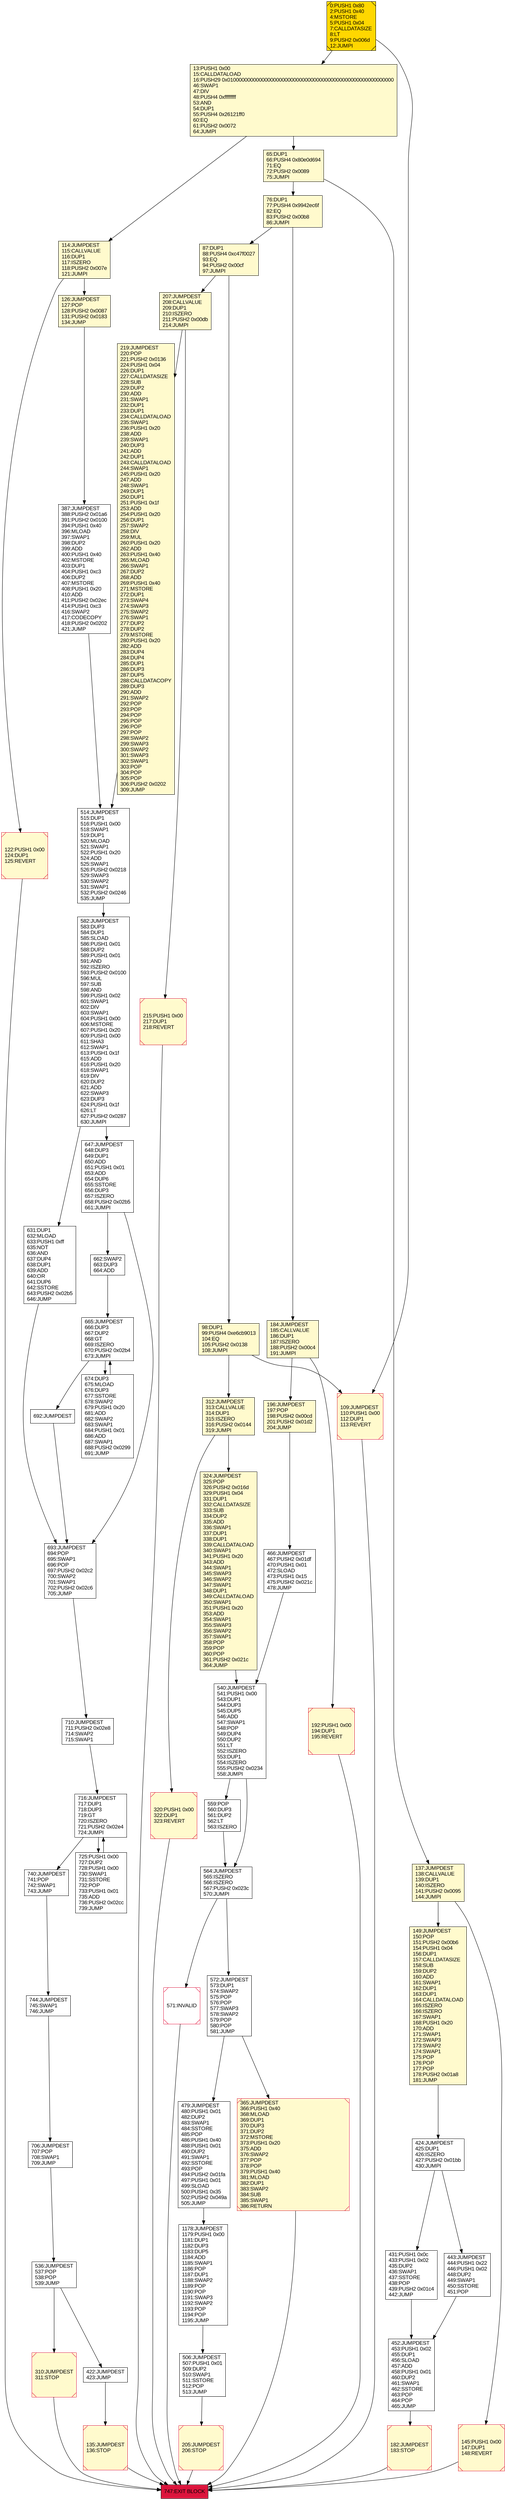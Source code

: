 digraph G {
	node [color=black fillcolor=white fontcolor=black fontname=arial shape=box style=filled]
	bgcolor=transparent
	rankdir=UD
	0 [label="0:PUSH1 0x80\l2:PUSH1 0x40\l4:MSTORE\l5:PUSH1 0x04\l7:CALLDATASIZE\l8:LT\l9:PUSH2 0x006d\l12:JUMPI\l" fillcolor=gold shape=Msquare]
	13 [label="13:PUSH1 0x00\l15:CALLDATALOAD\l16:PUSH29 0x0100000000000000000000000000000000000000000000000000000000\l46:SWAP1\l47:DIV\l48:PUSH4 0xffffffff\l53:AND\l54:DUP1\l55:PUSH4 0x26121ff0\l60:EQ\l61:PUSH2 0x0072\l64:JUMPI\l" fillcolor=lemonchiffon]
	65 [label="65:DUP1\l66:PUSH4 0x80e0d694\l71:EQ\l72:PUSH2 0x0089\l75:JUMPI\l" fillcolor=lemonchiffon]
	76 [label="76:DUP1\l77:PUSH4 0x9942ec6f\l82:EQ\l83:PUSH2 0x00b8\l86:JUMPI\l" fillcolor=lemonchiffon]
	87 [label="87:DUP1\l88:PUSH4 0xc47f0027\l93:EQ\l94:PUSH2 0x00cf\l97:JUMPI\l" fillcolor=lemonchiffon]
	98 [label="98:DUP1\l99:PUSH4 0xe6cb9013\l104:EQ\l105:PUSH2 0x0138\l108:JUMPI\l" fillcolor=lemonchiffon]
	109 [label="109:JUMPDEST\l110:PUSH1 0x00\l112:DUP1\l113:REVERT\l" color=crimson fillcolor=lemonchiffon shape=Msquare]
	114 [label="114:JUMPDEST\l115:CALLVALUE\l116:DUP1\l117:ISZERO\l118:PUSH2 0x007e\l121:JUMPI\l" fillcolor=lemonchiffon]
	122 [label="122:PUSH1 0x00\l124:DUP1\l125:REVERT\l" color=crimson fillcolor=lemonchiffon shape=Msquare]
	126 [label="126:JUMPDEST\l127:POP\l128:PUSH2 0x0087\l131:PUSH2 0x0183\l134:JUMP\l" fillcolor=lemonchiffon]
	135 [label="135:JUMPDEST\l136:STOP\l" color=crimson fillcolor=lemonchiffon shape=Msquare]
	137 [label="137:JUMPDEST\l138:CALLVALUE\l139:DUP1\l140:ISZERO\l141:PUSH2 0x0095\l144:JUMPI\l" fillcolor=lemonchiffon]
	145 [label="145:PUSH1 0x00\l147:DUP1\l148:REVERT\l" color=crimson fillcolor=lemonchiffon shape=Msquare]
	149 [label="149:JUMPDEST\l150:POP\l151:PUSH2 0x00b6\l154:PUSH1 0x04\l156:DUP1\l157:CALLDATASIZE\l158:SUB\l159:DUP2\l160:ADD\l161:SWAP1\l162:DUP1\l163:DUP1\l164:CALLDATALOAD\l165:ISZERO\l166:ISZERO\l167:SWAP1\l168:PUSH1 0x20\l170:ADD\l171:SWAP1\l172:SWAP3\l173:SWAP2\l174:SWAP1\l175:POP\l176:POP\l177:POP\l178:PUSH2 0x01a8\l181:JUMP\l" fillcolor=lemonchiffon]
	182 [label="182:JUMPDEST\l183:STOP\l" color=crimson fillcolor=lemonchiffon shape=Msquare]
	184 [label="184:JUMPDEST\l185:CALLVALUE\l186:DUP1\l187:ISZERO\l188:PUSH2 0x00c4\l191:JUMPI\l" fillcolor=lemonchiffon]
	192 [label="192:PUSH1 0x00\l194:DUP1\l195:REVERT\l" color=crimson fillcolor=lemonchiffon shape=Msquare]
	196 [label="196:JUMPDEST\l197:POP\l198:PUSH2 0x00cd\l201:PUSH2 0x01d2\l204:JUMP\l" fillcolor=lemonchiffon]
	205 [label="205:JUMPDEST\l206:STOP\l" color=crimson fillcolor=lemonchiffon shape=Msquare]
	207 [label="207:JUMPDEST\l208:CALLVALUE\l209:DUP1\l210:ISZERO\l211:PUSH2 0x00db\l214:JUMPI\l" fillcolor=lemonchiffon]
	215 [label="215:PUSH1 0x00\l217:DUP1\l218:REVERT\l" color=crimson fillcolor=lemonchiffon shape=Msquare]
	219 [label="219:JUMPDEST\l220:POP\l221:PUSH2 0x0136\l224:PUSH1 0x04\l226:DUP1\l227:CALLDATASIZE\l228:SUB\l229:DUP2\l230:ADD\l231:SWAP1\l232:DUP1\l233:DUP1\l234:CALLDATALOAD\l235:SWAP1\l236:PUSH1 0x20\l238:ADD\l239:SWAP1\l240:DUP3\l241:ADD\l242:DUP1\l243:CALLDATALOAD\l244:SWAP1\l245:PUSH1 0x20\l247:ADD\l248:SWAP1\l249:DUP1\l250:DUP1\l251:PUSH1 0x1f\l253:ADD\l254:PUSH1 0x20\l256:DUP1\l257:SWAP2\l258:DIV\l259:MUL\l260:PUSH1 0x20\l262:ADD\l263:PUSH1 0x40\l265:MLOAD\l266:SWAP1\l267:DUP2\l268:ADD\l269:PUSH1 0x40\l271:MSTORE\l272:DUP1\l273:SWAP4\l274:SWAP3\l275:SWAP2\l276:SWAP1\l277:DUP2\l278:DUP2\l279:MSTORE\l280:PUSH1 0x20\l282:ADD\l283:DUP4\l284:DUP4\l285:DUP1\l286:DUP3\l287:DUP5\l288:CALLDATACOPY\l289:DUP3\l290:ADD\l291:SWAP2\l292:POP\l293:POP\l294:POP\l295:POP\l296:POP\l297:POP\l298:SWAP2\l299:SWAP3\l300:SWAP2\l301:SWAP3\l302:SWAP1\l303:POP\l304:POP\l305:POP\l306:PUSH2 0x0202\l309:JUMP\l" fillcolor=lemonchiffon]
	310 [label="310:JUMPDEST\l311:STOP\l" color=crimson fillcolor=lemonchiffon shape=Msquare]
	312 [label="312:JUMPDEST\l313:CALLVALUE\l314:DUP1\l315:ISZERO\l316:PUSH2 0x0144\l319:JUMPI\l" fillcolor=lemonchiffon]
	320 [label="320:PUSH1 0x00\l322:DUP1\l323:REVERT\l" color=crimson fillcolor=lemonchiffon shape=Msquare]
	324 [label="324:JUMPDEST\l325:POP\l326:PUSH2 0x016d\l329:PUSH1 0x04\l331:DUP1\l332:CALLDATASIZE\l333:SUB\l334:DUP2\l335:ADD\l336:SWAP1\l337:DUP1\l338:DUP1\l339:CALLDATALOAD\l340:SWAP1\l341:PUSH1 0x20\l343:ADD\l344:SWAP1\l345:SWAP3\l346:SWAP2\l347:SWAP1\l348:DUP1\l349:CALLDATALOAD\l350:SWAP1\l351:PUSH1 0x20\l353:ADD\l354:SWAP1\l355:SWAP3\l356:SWAP2\l357:SWAP1\l358:POP\l359:POP\l360:POP\l361:PUSH2 0x021c\l364:JUMP\l" fillcolor=lemonchiffon]
	365 [label="365:JUMPDEST\l366:PUSH1 0x40\l368:MLOAD\l369:DUP1\l370:DUP3\l371:DUP2\l372:MSTORE\l373:PUSH1 0x20\l375:ADD\l376:SWAP2\l377:POP\l378:POP\l379:PUSH1 0x40\l381:MLOAD\l382:DUP1\l383:SWAP2\l384:SUB\l385:SWAP1\l386:RETURN\l" color=crimson fillcolor=lemonchiffon shape=Msquare]
	387 [label="387:JUMPDEST\l388:PUSH2 0x01a6\l391:PUSH2 0x0100\l394:PUSH1 0x40\l396:MLOAD\l397:SWAP1\l398:DUP2\l399:ADD\l400:PUSH1 0x40\l402:MSTORE\l403:DUP1\l404:PUSH1 0xc3\l406:DUP2\l407:MSTORE\l408:PUSH1 0x20\l410:ADD\l411:PUSH2 0x02ec\l414:PUSH1 0xc3\l416:SWAP2\l417:CODECOPY\l418:PUSH2 0x0202\l421:JUMP\l"]
	422 [label="422:JUMPDEST\l423:JUMP\l"]
	424 [label="424:JUMPDEST\l425:DUP1\l426:ISZERO\l427:PUSH2 0x01bb\l430:JUMPI\l"]
	431 [label="431:PUSH1 0x0c\l433:PUSH1 0x02\l435:DUP2\l436:SWAP1\l437:SSTORE\l438:POP\l439:PUSH2 0x01c4\l442:JUMP\l"]
	443 [label="443:JUMPDEST\l444:PUSH1 0x22\l446:PUSH1 0x02\l448:DUP2\l449:SWAP1\l450:SSTORE\l451:POP\l"]
	452 [label="452:JUMPDEST\l453:PUSH1 0x02\l455:DUP1\l456:SLOAD\l457:ADD\l458:PUSH1 0x01\l460:DUP2\l461:SWAP1\l462:SSTORE\l463:POP\l464:POP\l465:JUMP\l"]
	466 [label="466:JUMPDEST\l467:PUSH2 0x01df\l470:PUSH1 0x01\l472:SLOAD\l473:PUSH1 0x15\l475:PUSH2 0x021c\l478:JUMP\l"]
	479 [label="479:JUMPDEST\l480:PUSH1 0x01\l482:DUP2\l483:SWAP1\l484:SSTORE\l485:POP\l486:PUSH1 0x40\l488:PUSH1 0x01\l490:DUP2\l491:SWAP1\l492:SSTORE\l493:POP\l494:PUSH2 0x01fa\l497:PUSH1 0x01\l499:SLOAD\l500:PUSH1 0x35\l502:PUSH2 0x049a\l505:JUMP\l"]
	506 [label="506:JUMPDEST\l507:PUSH1 0x01\l509:DUP2\l510:SWAP1\l511:SSTORE\l512:POP\l513:JUMP\l"]
	514 [label="514:JUMPDEST\l515:DUP1\l516:PUSH1 0x00\l518:SWAP1\l519:DUP1\l520:MLOAD\l521:SWAP1\l522:PUSH1 0x20\l524:ADD\l525:SWAP1\l526:PUSH2 0x0218\l529:SWAP3\l530:SWAP2\l531:SWAP1\l532:PUSH2 0x0246\l535:JUMP\l"]
	536 [label="536:JUMPDEST\l537:POP\l538:POP\l539:JUMP\l"]
	540 [label="540:JUMPDEST\l541:PUSH1 0x00\l543:DUP1\l544:DUP3\l545:DUP5\l546:ADD\l547:SWAP1\l548:POP\l549:DUP4\l550:DUP2\l551:LT\l552:ISZERO\l553:DUP1\l554:ISZERO\l555:PUSH2 0x0234\l558:JUMPI\l"]
	559 [label="559:POP\l560:DUP3\l561:DUP2\l562:LT\l563:ISZERO\l"]
	564 [label="564:JUMPDEST\l565:ISZERO\l566:ISZERO\l567:PUSH2 0x023c\l570:JUMPI\l"]
	571 [label="571:INVALID\l" color=crimson shape=Msquare]
	572 [label="572:JUMPDEST\l573:DUP1\l574:SWAP2\l575:POP\l576:POP\l577:SWAP3\l578:SWAP2\l579:POP\l580:POP\l581:JUMP\l"]
	582 [label="582:JUMPDEST\l583:DUP3\l584:DUP1\l585:SLOAD\l586:PUSH1 0x01\l588:DUP2\l589:PUSH1 0x01\l591:AND\l592:ISZERO\l593:PUSH2 0x0100\l596:MUL\l597:SUB\l598:AND\l599:PUSH1 0x02\l601:SWAP1\l602:DIV\l603:SWAP1\l604:PUSH1 0x00\l606:MSTORE\l607:PUSH1 0x20\l609:PUSH1 0x00\l611:SHA3\l612:SWAP1\l613:PUSH1 0x1f\l615:ADD\l616:PUSH1 0x20\l618:SWAP1\l619:DIV\l620:DUP2\l621:ADD\l622:SWAP3\l623:DUP3\l624:PUSH1 0x1f\l626:LT\l627:PUSH2 0x0287\l630:JUMPI\l"]
	631 [label="631:DUP1\l632:MLOAD\l633:PUSH1 0xff\l635:NOT\l636:AND\l637:DUP4\l638:DUP1\l639:ADD\l640:OR\l641:DUP6\l642:SSTORE\l643:PUSH2 0x02b5\l646:JUMP\l"]
	647 [label="647:JUMPDEST\l648:DUP3\l649:DUP1\l650:ADD\l651:PUSH1 0x01\l653:ADD\l654:DUP6\l655:SSTORE\l656:DUP3\l657:ISZERO\l658:PUSH2 0x02b5\l661:JUMPI\l"]
	662 [label="662:SWAP2\l663:DUP3\l664:ADD\l"]
	665 [label="665:JUMPDEST\l666:DUP3\l667:DUP2\l668:GT\l669:ISZERO\l670:PUSH2 0x02b4\l673:JUMPI\l"]
	674 [label="674:DUP3\l675:MLOAD\l676:DUP3\l677:SSTORE\l678:SWAP2\l679:PUSH1 0x20\l681:ADD\l682:SWAP2\l683:SWAP1\l684:PUSH1 0x01\l686:ADD\l687:SWAP1\l688:PUSH2 0x0299\l691:JUMP\l"]
	692 [label="692:JUMPDEST\l"]
	693 [label="693:JUMPDEST\l694:POP\l695:SWAP1\l696:POP\l697:PUSH2 0x02c2\l700:SWAP2\l701:SWAP1\l702:PUSH2 0x02c6\l705:JUMP\l"]
	706 [label="706:JUMPDEST\l707:POP\l708:SWAP1\l709:JUMP\l"]
	710 [label="710:JUMPDEST\l711:PUSH2 0x02e8\l714:SWAP2\l715:SWAP1\l"]
	716 [label="716:JUMPDEST\l717:DUP1\l718:DUP3\l719:GT\l720:ISZERO\l721:PUSH2 0x02e4\l724:JUMPI\l"]
	725 [label="725:PUSH1 0x00\l727:DUP2\l728:PUSH1 0x00\l730:SWAP1\l731:SSTORE\l732:POP\l733:PUSH1 0x01\l735:ADD\l736:PUSH2 0x02cc\l739:JUMP\l"]
	740 [label="740:JUMPDEST\l741:POP\l742:SWAP1\l743:JUMP\l"]
	744 [label="744:JUMPDEST\l745:SWAP1\l746:JUMP\l"]
	747 [label="747:EXIT BLOCK\l" fillcolor=crimson]
	1178 [label="1178:JUMPDEST\l1179:PUSH1 0x00\l1181:DUP1\l1182:DUP3\l1183:DUP5\l1184:ADD\l1185:SWAP1\l1186:POP\l1187:DUP1\l1188:SWAP2\l1189:POP\l1190:POP\l1191:SWAP3\l1192:SWAP2\l1193:POP\l1194:POP\l1195:JUMP\l"]
	0 -> 109
	0 -> 13
	13 -> 114
	13 -> 65
	65 -> 137
	65 -> 76
	76 -> 184
	76 -> 87
	87 -> 207
	87 -> 98
	98 -> 312
	98 -> 109
	109 -> 747
	114 -> 126
	114 -> 122
	122 -> 747
	126 -> 387
	135 -> 747
	137 -> 149
	137 -> 145
	145 -> 747
	149 -> 424
	182 -> 747
	184 -> 196
	184 -> 192
	192 -> 747
	196 -> 466
	205 -> 747
	207 -> 219
	207 -> 215
	215 -> 747
	219 -> 514
	310 -> 747
	312 -> 324
	312 -> 320
	320 -> 747
	324 -> 540
	365 -> 747
	387 -> 514
	422 -> 135
	424 -> 443
	424 -> 431
	431 -> 452
	443 -> 452
	452 -> 182
	466 -> 540
	479 -> 1178
	506 -> 205
	514 -> 582
	536 -> 310
	536 -> 422
	540 -> 564
	540 -> 559
	559 -> 564
	564 -> 572
	564 -> 571
	571 -> 747
	572 -> 365
	572 -> 479
	582 -> 647
	582 -> 631
	631 -> 693
	647 -> 693
	647 -> 662
	662 -> 665
	665 -> 692
	665 -> 674
	674 -> 665
	692 -> 693
	693 -> 710
	706 -> 536
	710 -> 716
	716 -> 740
	716 -> 725
	725 -> 716
	740 -> 744
	744 -> 706
	1178 -> 506
}
